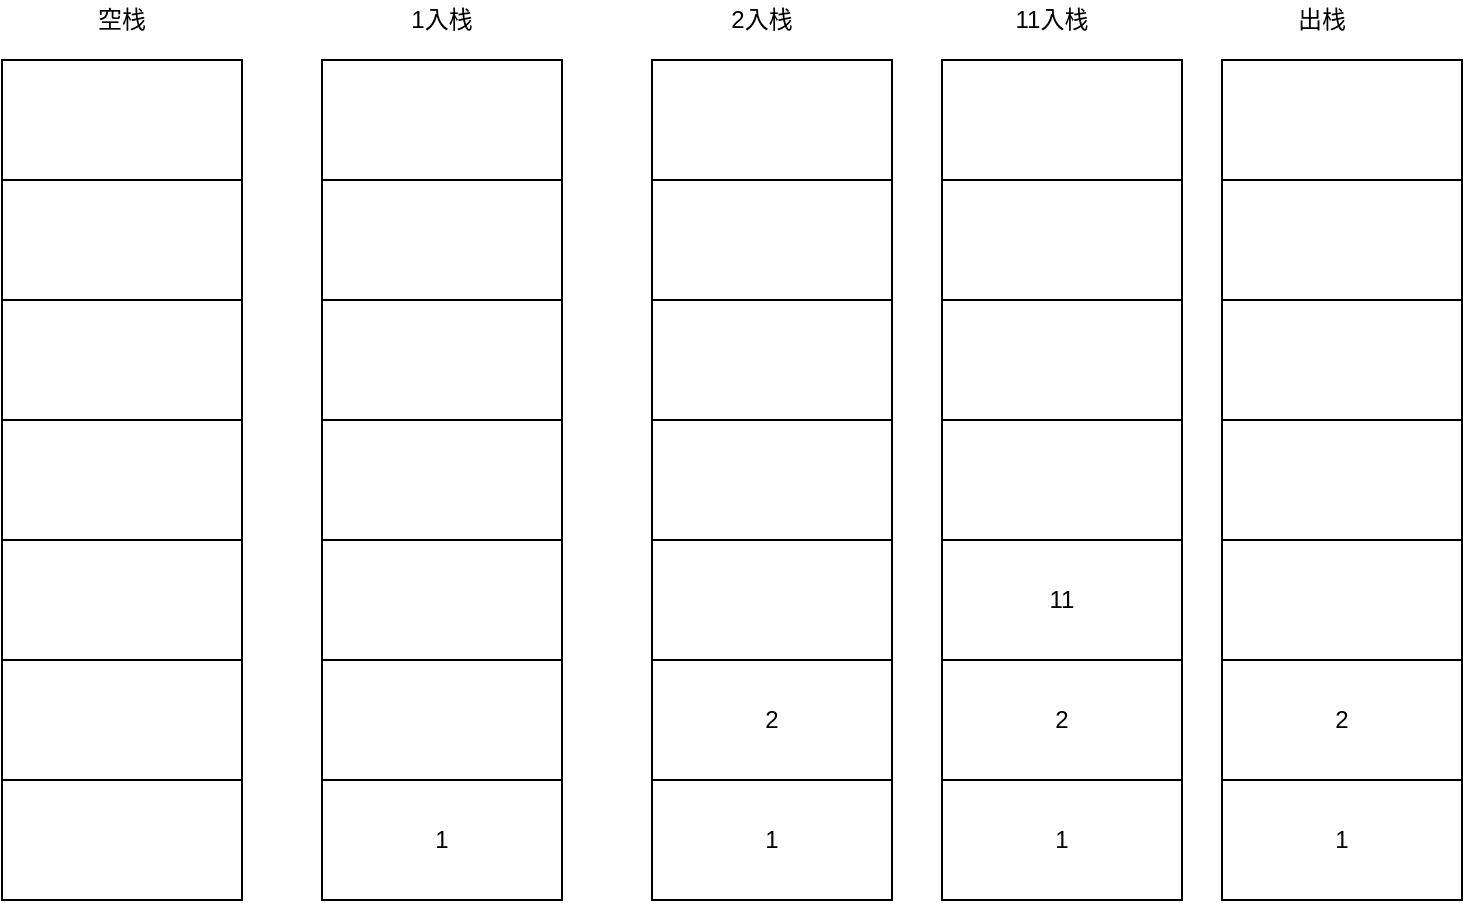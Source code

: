 <mxfile version="12.2.4" pages="1"><diagram id="cmyhVvB7ucal3yX37IK0" name="Page-1"><mxGraphModel dx="844" dy="734" grid="0" gridSize="10" guides="1" tooltips="1" connect="1" arrows="1" fold="1" page="1" pageScale="1" pageWidth="800" pageHeight="500" math="0" shadow="0"><root><mxCell id="0"/><mxCell id="1" parent="0"/><mxCell id="3" value="" style="rounded=0;whiteSpace=wrap;html=1;" parent="1" vertex="1"><mxGeometry x="32" y="44" width="120" height="60" as="geometry"/></mxCell><mxCell id="6" value="" style="rounded=0;whiteSpace=wrap;html=1;" parent="1" vertex="1"><mxGeometry x="32" y="104" width="120" height="60" as="geometry"/></mxCell><mxCell id="7" value="" style="rounded=0;whiteSpace=wrap;html=1;" parent="1" vertex="1"><mxGeometry x="32" y="404" width="120" height="60" as="geometry"/></mxCell><mxCell id="8" value="" style="rounded=0;whiteSpace=wrap;html=1;" parent="1" vertex="1"><mxGeometry x="32" y="344" width="120" height="60" as="geometry"/></mxCell><mxCell id="9" value="" style="rounded=0;whiteSpace=wrap;html=1;" parent="1" vertex="1"><mxGeometry x="32" y="164" width="120" height="60" as="geometry"/></mxCell><mxCell id="10" value="" style="rounded=0;whiteSpace=wrap;html=1;" parent="1" vertex="1"><mxGeometry x="32" y="224" width="120" height="60" as="geometry"/></mxCell><mxCell id="11" value="" style="rounded=0;whiteSpace=wrap;html=1;" parent="1" vertex="1"><mxGeometry x="32" y="284" width="120" height="60" as="geometry"/></mxCell><mxCell id="16" value="" style="rounded=0;whiteSpace=wrap;html=1;" parent="1" vertex="1"><mxGeometry x="192" y="44" width="120" height="60" as="geometry"/></mxCell><mxCell id="17" value="" style="rounded=0;whiteSpace=wrap;html=1;" parent="1" vertex="1"><mxGeometry x="192" y="104" width="120" height="60" as="geometry"/></mxCell><mxCell id="18" value="1" style="rounded=0;whiteSpace=wrap;html=1;" parent="1" vertex="1"><mxGeometry x="192" y="404" width="120" height="60" as="geometry"/></mxCell><mxCell id="19" value="" style="rounded=0;whiteSpace=wrap;html=1;" parent="1" vertex="1"><mxGeometry x="192" y="344" width="120" height="60" as="geometry"/></mxCell><mxCell id="20" value="" style="rounded=0;whiteSpace=wrap;html=1;" parent="1" vertex="1"><mxGeometry x="192" y="164" width="120" height="60" as="geometry"/></mxCell><mxCell id="21" value="" style="rounded=0;whiteSpace=wrap;html=1;" parent="1" vertex="1"><mxGeometry x="192" y="224" width="120" height="60" as="geometry"/></mxCell><mxCell id="22" value="" style="rounded=0;whiteSpace=wrap;html=1;" parent="1" vertex="1"><mxGeometry x="192" y="284" width="120" height="60" as="geometry"/></mxCell><mxCell id="24" value="" style="rounded=0;whiteSpace=wrap;html=1;" parent="1" vertex="1"><mxGeometry x="357" y="44" width="120" height="60" as="geometry"/></mxCell><mxCell id="25" value="" style="rounded=0;whiteSpace=wrap;html=1;" parent="1" vertex="1"><mxGeometry x="357" y="104" width="120" height="60" as="geometry"/></mxCell><mxCell id="26" value="1" style="rounded=0;whiteSpace=wrap;html=1;" parent="1" vertex="1"><mxGeometry x="357" y="404" width="120" height="60" as="geometry"/></mxCell><mxCell id="27" value="2" style="rounded=0;whiteSpace=wrap;html=1;" parent="1" vertex="1"><mxGeometry x="357" y="344" width="120" height="60" as="geometry"/></mxCell><mxCell id="28" value="" style="rounded=0;whiteSpace=wrap;html=1;" parent="1" vertex="1"><mxGeometry x="357" y="164" width="120" height="60" as="geometry"/></mxCell><mxCell id="29" value="" style="rounded=0;whiteSpace=wrap;html=1;" parent="1" vertex="1"><mxGeometry x="357" y="224" width="120" height="60" as="geometry"/></mxCell><mxCell id="30" value="" style="rounded=0;whiteSpace=wrap;html=1;" parent="1" vertex="1"><mxGeometry x="357" y="284" width="120" height="60" as="geometry"/></mxCell><mxCell id="31" value="空栈" style="text;html=1;strokeColor=none;fillColor=none;align=center;verticalAlign=middle;whiteSpace=wrap;rounded=0;" parent="1" vertex="1"><mxGeometry x="72" y="14" width="40" height="20" as="geometry"/></mxCell><mxCell id="32" value="1入栈" style="text;html=1;strokeColor=none;fillColor=none;align=center;verticalAlign=middle;whiteSpace=wrap;rounded=0;" parent="1" vertex="1"><mxGeometry x="232" y="14" width="40" height="20" as="geometry"/></mxCell><mxCell id="33" value="2入栈" style="text;html=1;strokeColor=none;fillColor=none;align=center;verticalAlign=middle;whiteSpace=wrap;rounded=0;" parent="1" vertex="1"><mxGeometry x="392" y="14" width="40" height="20" as="geometry"/></mxCell><mxCell id="34" value="" style="rounded=0;whiteSpace=wrap;html=1;" parent="1" vertex="1"><mxGeometry x="502" y="44" width="120" height="60" as="geometry"/></mxCell><mxCell id="35" value="" style="rounded=0;whiteSpace=wrap;html=1;" parent="1" vertex="1"><mxGeometry x="502" y="104" width="120" height="60" as="geometry"/></mxCell><mxCell id="36" value="1" style="rounded=0;whiteSpace=wrap;html=1;" parent="1" vertex="1"><mxGeometry x="502" y="404" width="120" height="60" as="geometry"/></mxCell><mxCell id="37" value="2" style="rounded=0;whiteSpace=wrap;html=1;" parent="1" vertex="1"><mxGeometry x="502" y="344" width="120" height="60" as="geometry"/></mxCell><mxCell id="38" value="" style="rounded=0;whiteSpace=wrap;html=1;" parent="1" vertex="1"><mxGeometry x="502" y="164" width="120" height="60" as="geometry"/></mxCell><mxCell id="39" value="" style="rounded=0;whiteSpace=wrap;html=1;" parent="1" vertex="1"><mxGeometry x="502" y="224" width="120" height="60" as="geometry"/></mxCell><mxCell id="40" value="11" style="rounded=0;whiteSpace=wrap;html=1;" parent="1" vertex="1"><mxGeometry x="502" y="284" width="120" height="60" as="geometry"/></mxCell><mxCell id="41" value="11入栈" style="text;html=1;strokeColor=none;fillColor=none;align=center;verticalAlign=middle;whiteSpace=wrap;rounded=0;" parent="1" vertex="1"><mxGeometry x="537" y="14" width="40" height="20" as="geometry"/></mxCell><mxCell id="43" value="" style="rounded=0;whiteSpace=wrap;html=1;" parent="1" vertex="1"><mxGeometry x="642" y="44" width="120" height="60" as="geometry"/></mxCell><mxCell id="44" value="" style="rounded=0;whiteSpace=wrap;html=1;" parent="1" vertex="1"><mxGeometry x="642" y="104" width="120" height="60" as="geometry"/></mxCell><mxCell id="45" value="1" style="rounded=0;whiteSpace=wrap;html=1;" parent="1" vertex="1"><mxGeometry x="642" y="404" width="120" height="60" as="geometry"/></mxCell><mxCell id="46" value="2" style="rounded=0;whiteSpace=wrap;html=1;" parent="1" vertex="1"><mxGeometry x="642" y="344" width="120" height="60" as="geometry"/></mxCell><mxCell id="47" value="" style="rounded=0;whiteSpace=wrap;html=1;" parent="1" vertex="1"><mxGeometry x="642" y="164" width="120" height="60" as="geometry"/></mxCell><mxCell id="48" value="" style="rounded=0;whiteSpace=wrap;html=1;" parent="1" vertex="1"><mxGeometry x="642" y="224" width="120" height="60" as="geometry"/></mxCell><mxCell id="49" value="" style="rounded=0;whiteSpace=wrap;html=1;" parent="1" vertex="1"><mxGeometry x="642" y="284" width="120" height="60" as="geometry"/></mxCell><mxCell id="50" value="出栈" style="text;html=1;strokeColor=none;fillColor=none;align=center;verticalAlign=middle;whiteSpace=wrap;rounded=0;" parent="1" vertex="1"><mxGeometry x="672" y="14" width="40" height="20" as="geometry"/></mxCell></root></mxGraphModel></diagram></mxfile>